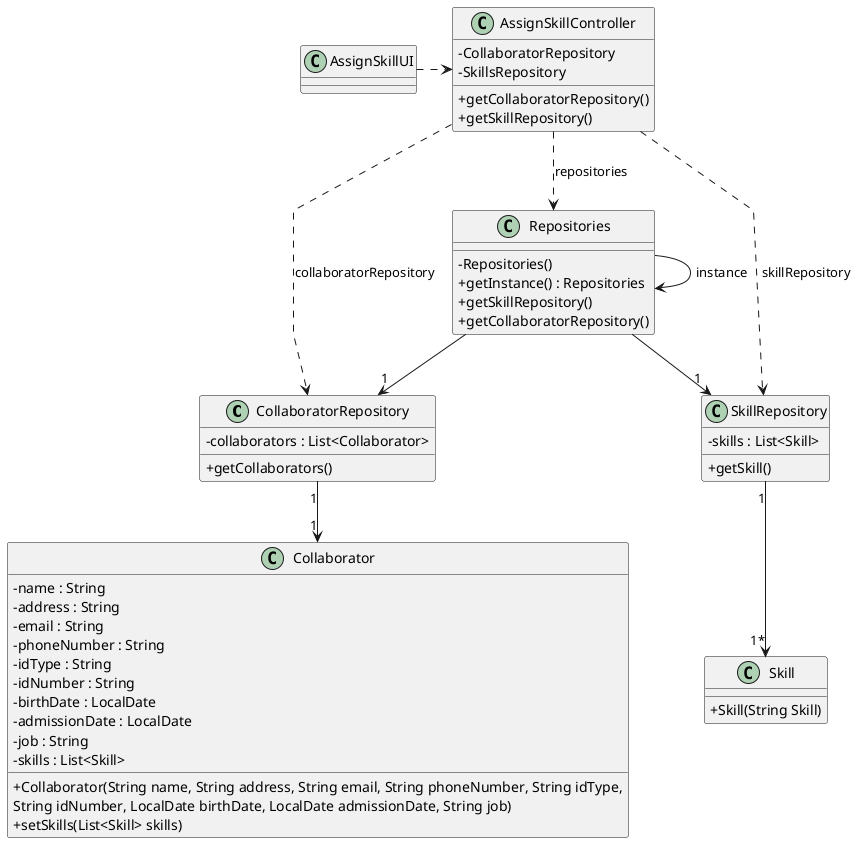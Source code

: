 @startuml
'skinparam monochrome true
skinparam packageStyle rectangle
skinparam shadowing false
skinparam linetype polyline
'skinparam linetype orto

skinparam classAttributeIconSize 0

'left to right direction



class CollaboratorRepository {
    -collaborators : List<Collaborator>
    +getCollaborators()

}

class SkillRepository {
    +getSkill()
    -skills : List<Skill>
}

class Repositories {
    - Repositories()
    + getInstance() : Repositories
    +getSkillRepository()
    +getCollaboratorRepository()
}

class AssignSkillController {
    +getCollaboratorRepository()
    +getSkillRepository()
    -CollaboratorRepository
    -SkillsRepository

}



class AssignSkillUI {
}
class Skill{
    +Skill(String Skill)
}
class Collaborator{
    +Collaborator(String name, String address, String email, String phoneNumber, String idType,
                                          String idNumber, LocalDate birthDate, LocalDate admissionDate, String job)
    -name : String
    -address : String
    -email : String
    -phoneNumber : String
    -idType : String
    -idNumber : String
    -birthDate : LocalDate
    -admissionDate : LocalDate
    -job : String
    -skills : List<Skill>
    +setSkills(List<Skill> skills)
}

AssignSkillUI .> AssignSkillController
AssignSkillController ..> Repositories : repositories
Repositories -->"1" SkillRepository
Repositories -->"1" CollaboratorRepository
SkillRepository "1"-->"1*" Skill
CollaboratorRepository "1"-->"1" Collaborator
Repositories -> Repositories : instance
AssignSkillController ..> SkillRepository  : skillRepository
AssignSkillController ..> CollaboratorRepository : collaboratorRepository


@enduml